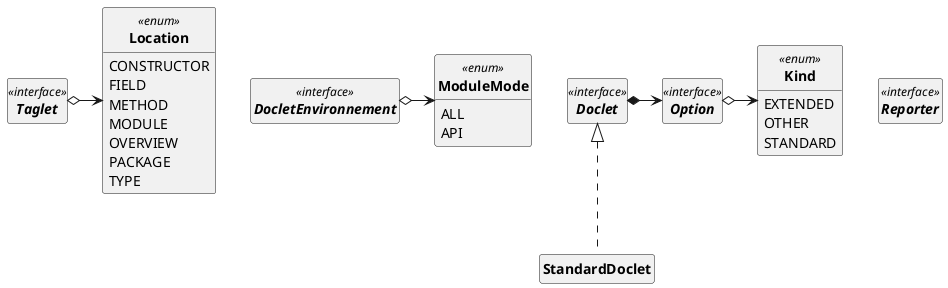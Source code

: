 @startuml
skinparam style strictuml
hide empty members
skinparam classAttributeIconSize 0
skinparam classFontStyle Bold

interface Doclet <<interface>>
interface Reporter <<interface>>

interface Option <<interface>>

interface DocletEnvironnement <<interface>>

interface Taglet <<interface>>

class StandardDoclet implements Doclet
enum Kind <<enum>>
{
    EXTENDED
    OTHER
    STANDARD
}

enum Location <<enum>> {
    CONSTRUCTOR
    FIELD
    METHOD
    MODULE
    OVERVIEW
    PACKAGE
    TYPE
}

enum ModuleMode <<enum>>
{
    ALL
    API
}

Taglet o-> Location
DocletEnvironnement o-> ModuleMode
Doclet *->Option
Option o-> Kind
@enduml